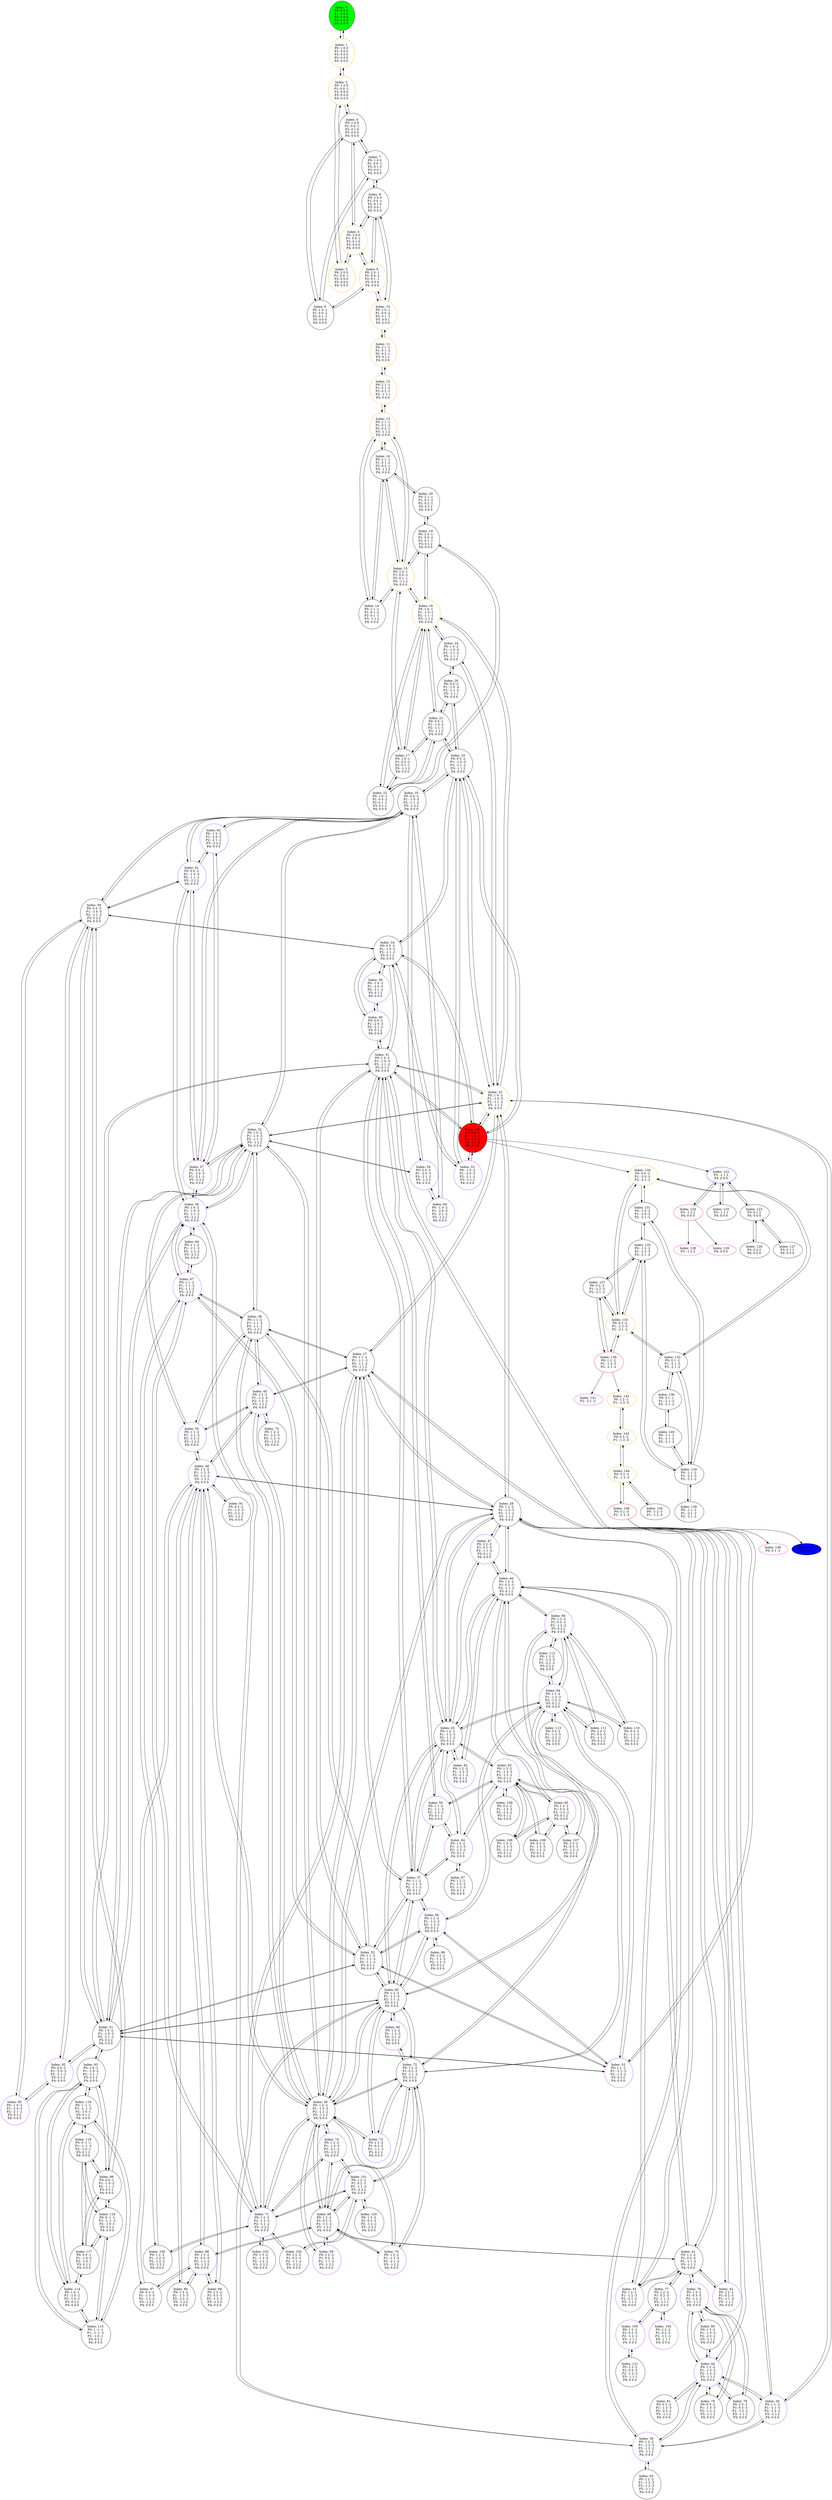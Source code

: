 digraph G {
color = "black"
0[label = "Index: 0 
P0: 0 0 0 
P1: 0 0 0 
P2: 0 0 0 
P3: 0 0 0 
P4: 0 0 0 
", style="filled", fillcolor = "green"]
1[label = "Index: 1 
P0: 1 0 0 
P1: 0 0 0 
P2: 0 0 0 
P3: 0 0 0 
P4: 0 0 0 
", color = "orange"]
2[label = "Index: 2 
P0: 1 0 0 
P1: 0 0 -1 
P2: 0 0 0 
P3: 0 0 0 
P4: 0 0 0 
", color = "orange"]
3[label = "Index: 3 
P0: 2 0 0 
P1: 0 0 -1 
P2: 0 0 0 
P3: 0 0 0 
P4: 0 0 0 
", color = "orange"]
4[label = "Index: 4 
P0: 1 0 0 
P1: 0 0 -1 
P2: 0 1 0 
P3: 0 0 0 
P4: 0 0 0 
"]
5[label = "Index: 5 
P0: 2 0 0 
P1: 0 0 -1 
P2: 0 1 0 
P3: 0 0 0 
P4: 0 0 0 
", color = "orange"]
6[label = "Index: 6 
P0: 1 0 -1 
P1: 0 0 -2 
P2: 0 1 -1 
P3: 0 0 0 
P4: 0 0 0 
"]
7[label = "Index: 7 
P0: 1 0 0 
P1: 0 0 -1 
P2: 0 1 0 
P3: 0 0 1 
P4: 0 0 0 
"]
8[label = "Index: 8 
P0: 2 0 -1 
P1: 0 0 -2 
P2: 0 1 -1 
P3: 0 0 0 
P4: 0 0 0 
", color = "orange"]
9[label = "Index: 9 
P0: 2 0 0 
P1: 0 0 -1 
P2: 0 1 0 
P3: 0 0 1 
P4: 0 0 0 
"]
10[label = "Index: 10 
P0: 2 0 -1 
P1: 0 0 -2 
P2: 0 1 -1 
P3: 0 0 1 
P4: 0 0 0 
", color = "orange"]
11[label = "Index: 11 
P0: 2 1 -1 
P1: 0 1 -2 
P2: 0 2 -1 
P3: 0 1 1 
P4: 0 0 0 
", color = "orange"]
12[label = "Index: 12 
P0: 2 1 -1 
P1: 0 1 -2 
P2: 0 2 -1 
P3: -1 1 1 
P4: 0 0 0 
", color = "orange"]
13[label = "Index: 13 
P0: 2 1 -1 
P1: 0 1 -2 
P2: 0 2 -1 
P3: -1 1 2 
P4: 0 0 0 
", color = "orange"]
14[label = "Index: 14 
P0: 2 1 -1 
P1: 0 1 -2 
P2: 0 1 -1 
P3: -1 1 2 
P4: 0 0 0 
"]
15[label = "Index: 15 
P0: 2 0 -1 
P1: 0 0 -2 
P2: 0 1 -1 
P3: -1 1 2 
P4: 0 0 0 
", color = "orange"]
16[label = "Index: 16 
P0: 2 1 -1 
P1: 0 1 -2 
P2: 0 2 -1 
P3: -1 2 2 
P4: 0 0 0 
"]
17[label = "Index: 17 
P0: 1 0 -1 
P1: 0 0 -2 
P2: 0 1 -1 
P3: -1 1 2 
P4: 0 0 0 
"]
18[label = "Index: 18 
P0: 1 0 -1 
P1: -1 0 -2 
P2: -1 1 -1 
P3: -1 1 2 
P4: 0 0 0 
", color = "orange"]
19[label = "Index: 19 
P0: 2 0 -1 
P1: 0 0 -2 
P2: 0 1 -1 
P3: 0 1 2 
P4: 0 0 0 
"]
20[label = "Index: 20 
P0: 2 1 -1 
P1: 0 1 -2 
P2: 0 2 -1 
P3: 0 2 2 
P4: 0 0 0 
"]
21[label = "Index: 21 
P0: 0 0 -1 
P1: -1 0 -2 
P2: -1 1 -1 
P3: -1 1 2 
P4: 0 0 0 
"]
22[label = "Index: 22 
P0: 1 0 -1 
P1: 0 0 -2 
P2: 0 1 -1 
P3: 0 1 2 
P4: 0 0 0 
"]
23[label = "Index: 23 
P0: 1 0 -2 
P1: -1 0 -3 
P2: -1 1 -2 
P3: -1 1 2 
P4: 0 0 0 
", color = "orange"]
24[label = "Index: 24 
P0: 1 0 -2 
P1: -1 0 -3 
P2: -1 1 -2 
P3: -1 1 1 
P4: 0 0 0 
"]
25[label = "Index: 25 
P0: 0 0 -2 
P1: -1 0 -3 
P2: -1 1 -2 
P3: -1 1 2 
P4: 0 0 0 
"]
26[label = "Index: 26 
P0: 0 0 -2 
P1: -1 0 -3 
P2: -1 1 -2 
P3: -1 1 1 
P4: 0 0 0 
"]
27[label = "Index: 27 
P0: 1 1 -2 
P1: -1 1 -3 
P2: -1 1 -2 
P3: -1 1 2 
P4: 0 0 0 
"]
28[label = "Index: 28 
P0: 1 2 -2 
P1: -1 2 -3 
P2: -1 1 -2 
P3: -1 1 2 
P4: 0 0 0 
"]
29[label = "Index: 29 
P0: 0 0 -2 
P1: -2 0 -3 
P2: -2 1 -2 
P3: -1 1 2 
P4: 0 0 0 
", style="filled", fillcolor = "red"]
30[label = "Index: 30 
P0: 1 1 -2 
P1: -1 1 -3 
P2: -1 2 -2 
P3: -1 1 2 
P4: 0 0 0 
", color = "purple"]
31[label = "Index: 31 
P0: 1 0 -2 
P1: -1 0 -3 
P2: -1 1 -2 
P3: 0 1 2 
P4: 0 0 0 
"]
32[label = "Index: 32 
P0: 1 0 -2 
P1: -1 0 -3 
P2: -1 1 -2 
P3: -1 2 2 
P4: 0 0 0 
"]
33[label = "Index: 33 
P0: -1 0 -2 
P1: -2 0 -3 
P2: -2 1 -2 
P3: -1 1 2 
P4: 0 0 0 
", color = "purple"]
34[label = "Index: 34 
P0: 0 0 -2 
P1: -1 0 -3 
P2: -1 1 -2 
P3: 0 1 2 
P4: 0 0 0 
"]
35[label = "Index: 35 
P0: 0 0 -2 
P1: -1 0 -3 
P2: -1 1 -2 
P3: -1 2 2 
P4: 0 0 0 
"]
36[label = "Index: 36 
P0: 1 2 -2 
P1: -1 2 -3 
P2: -1 2 -2 
P3: -1 1 2 
P4: 0 0 0 
", color = "purple"]
37[label = "Index: 37 
P0: 1 1 -2 
P1: -1 1 -3 
P2: -1 1 -2 
P3: 0 1 2 
P4: 0 0 0 
"]
38[label = "Index: 38 
P0: 1 1 -2 
P1: -1 1 -3 
P2: -1 1 -2 
P3: -1 2 2 
P4: 0 0 0 
"]
39[label = "Index: 39 
P0: 1 2 -2 
P1: -1 2 -3 
P2: -1 1 -2 
P3: -1 2 2 
P4: 0 0 0 
"]
40[label = "Index: 40 
P0: 1 2 -2 
P1: -1 2 -3 
P2: -1 2 -2 
P3: -1 2 2 
P4: 0 0 0 
", color = "purple"]
41[label = "Index: 41 
P0: 1 2 -2 
P1: 0 2 -3 
P2: -1 1 -2 
P3: -1 1 2 
P4: 0 0 0 
"]
42[label = "Index: 42 
P0: 2 2 -2 
P1: 0 2 -3 
P2: -1 1 -2 
P3: -1 1 2 
P4: 0 0 0 
", color = "purple"]
43[label = "Index: 43 
P0: 1 2 -2 
P1: -1 2 -3 
P2: -2 1 -2 
P3: -1 1 2 
P4: 0 0 0 
", color = "purple"]
44[label = "Index: 44 
P0: 1 3 -2 
P1: -1 3 -3 
P2: -1 2 -2 
P3: -1 1 2 
P4: 0 0 0 
", color = "purple"]
45[label = "Index: 45 
P0: 1 2 -2 
P1: -1 2 -3 
P2: -1 1 -2 
P3: 0 1 2 
P4: 0 0 0 
"]
46[label = "Index: 46 
P0: 1 2 -2 
P1: 0 2 -3 
P2: -1 1 -2 
P3: 0 1 2 
P4: 0 0 0 
"]
47[label = "Index: 47 
P0: 2 2 -2 
P1: 0 2 -3 
P2: -1 1 -2 
P3: 0 1 2 
P4: 0 0 0 
", color = "purple"]
48[label = "Index: 48 
P0: 1 3 -2 
P1: -1 3 -3 
P2: -1 2 -2 
P3: -1 2 2 
P4: 0 0 0 
", color = "purple"]
49[label = "Index: 49 
P0: 0 0 -2 
P1: -2 0 -3 
P2: -2 1 -2 
P3: 0 1 2 
P4: 0 0 0 
", color = "purple"]
50[label = "Index: 50 
P0: 1 1 -2 
P1: -1 1 -3 
P2: -1 2 -2 
P3: 0 1 2 
P4: 0 0 0 
", color = "purple"]
51[label = "Index: 51 
P0: 1 0 -2 
P1: -1 0 -3 
P2: -1 1 -2 
P3: 0 2 2 
P4: 0 0 0 
"]
52[label = "Index: 52 
P0: 1 1 -2 
P1: -1 1 -3 
P2: -1 1 -2 
P3: 0 2 2 
P4: 0 0 0 
"]
53[label = "Index: 53 
P0: 1 1 -2 
P1: -1 1 -3 
P2: -1 2 -2 
P3: 0 2 2 
P4: 0 0 0 
", color = "purple"]
54[label = "Index: 54 
P0: 0 0 -2 
P1: -2 0 -3 
P2: -2 1 -2 
P3: -1 2 2 
P4: 0 0 0 
", color = "purple"]
55[label = "Index: 55 
P0: 1 1 -2 
P1: -1 1 -3 
P2: -1 2 -2 
P3: -1 2 2 
P4: 0 0 0 
", color = "purple"]
56[label = "Index: 56 
P0: 1 0 -2 
P1: -1 0 -3 
P2: -1 1 -2 
P3: -2 2 2 
P4: 0 0 0 
", color = "purple"]
57[label = "Index: 57 
P0: 0 0 -2 
P1: -2 0 -3 
P2: -2 1 -2 
P3: -2 2 2 
P4: 0 0 0 
", color = "purple"]
58[label = "Index: 58 
P0: -1 0 -2 
P1: -2 0 -3 
P2: -2 1 -2 
P3: 0 1 2 
P4: 0 0 0 
", color = "purple"]
59[label = "Index: 59 
P0: 0 0 -2 
P1: -1 0 -3 
P2: -1 1 -2 
P3: 0 2 2 
P4: 0 0 0 
"]
60[label = "Index: 60 
P0: -1 0 -2 
P1: -2 0 -3 
P2: -2 1 -2 
P3: -1 2 2 
P4: 0 0 0 
", color = "purple"]
61[label = "Index: 61 
P0: 0 0 -2 
P1: -1 0 -3 
P2: -1 1 -2 
P3: -2 2 2 
P4: 0 0 0 
", color = "purple"]
62[label = "Index: 62 
P0: -1 0 -2 
P1: -2 0 -3 
P2: -2 1 -2 
P3: -2 2 2 
P4: 0 0 0 
", color = "purple"]
63[label = "Index: 63 
P0: 1 2 -2 
P1: -1 2 -3 
P2: -1 2 -3 
P3: -1 1 2 
P4: 0 0 0 
"]
64[label = "Index: 64 
P0: 1 2 -2 
P1: -1 2 -3 
P2: -1 2 -2 
P3: 0 1 2 
P4: 0 0 0 
", color = "purple"]
65[label = "Index: 65 
P0: 1 2 -2 
P1: -1 2 -3 
P2: -1 1 -2 
P3: 0 2 2 
P4: 0 0 0 
"]
66[label = "Index: 66 
P0: 1 2 -2 
P1: -1 2 -3 
P2: -1 2 -2 
P3: 0 2 2 
P4: 0 0 0 
", color = "purple"]
67[label = "Index: 67 
P0: 1 1 -2 
P1: -1 1 -3 
P2: -1 1 -2 
P3: -2 2 2 
P4: 0 0 0 
", color = "purple"]
68[label = "Index: 68 
P0: 1 2 -2 
P1: 0 2 -3 
P2: -1 1 -2 
P3: -1 2 2 
P4: 0 0 0 
"]
69[label = "Index: 69 
P0: 2 2 -2 
P1: 0 2 -3 
P2: -1 1 -2 
P3: -1 2 2 
P4: 0 0 0 
", color = "purple"]
70[label = "Index: 70 
P0: 1 2 -2 
P1: -1 2 -3 
P2: -2 1 -2 
P3: -1 2 2 
P4: 0 0 0 
", color = "purple"]
71[label = "Index: 71 
P0: 1 2 -2 
P1: -1 2 -3 
P2: -1 1 -2 
P3: -2 2 2 
P4: 0 0 0 
", color = "purple"]
72[label = "Index: 72 
P0: 1 2 -2 
P1: 0 2 -3 
P2: -1 1 -2 
P3: 0 2 2 
P4: 0 0 0 
"]
73[label = "Index: 73 
P0: 2 2 -2 
P1: 0 2 -3 
P2: -1 1 -2 
P3: 0 2 2 
P4: 0 0 0 
", color = "purple"]
74[label = "Index: 74 
P0: 1 2 -2 
P1: -1 2 -3 
P2: -2 1 -2 
P3: -2 2 2 
P4: 0 0 0 
", color = "purple"]
75[label = "Index: 75 
P0: 1 2 -2 
P1: -1 2 -3 
P2: -1 2 -3 
P3: -1 2 2 
P4: 0 0 0 
"]
76[label = "Index: 76 
P0: 1 3 -2 
P1: 0 3 -3 
P2: -1 2 -2 
P3: -1 1 2 
P4: 0 0 0 
", color = "purple"]
77[label = "Index: 77 
P0: 1 2 -2 
P1: 0 2 -3 
P2: -1 1 -2 
P3: -1 1 1 
P4: 0 0 0 
"]
78[label = "Index: 78 
P0: 0 3 -2 
P1: -1 3 -3 
P2: -1 2 -2 
P3: -1 1 2 
P4: 0 0 0 
"]
79[label = "Index: 79 
P0: 2 3 -2 
P1: 0 3 -3 
P2: -1 2 -2 
P3: -1 1 2 
P4: 0 0 0 
"]
80[label = "Index: 80 
P0: 1 3 -2 
P1: -1 3 -3 
P2: -2 2 -2 
P3: -1 1 2 
P4: 0 0 0 
"]
81[label = "Index: 81 
P0: 0 3 -2 
P1: -1 3 -3 
P2: -2 2 -2 
P3: -1 1 2 
P4: 0 0 0 
"]
82[label = "Index: 82 
P0: 1 2 -2 
P1: -1 2 -3 
P2: -2 1 -2 
P3: 0 1 2 
P4: 0 0 0 
", color = "purple"]
83[label = "Index: 83 
P0: 1 3 -2 
P1: -1 3 -3 
P2: -1 2 -2 
P3: 0 1 2 
P4: 0 0 0 
", color = "purple"]
84[label = "Index: 84 
P0: 1 3 -2 
P1: -1 3 -3 
P2: -1 2 -2 
P3: 0 2 2 
P4: 0 0 0 
", color = "purple"]
85[label = "Index: 85 
P0: 1 3 -2 
P1: 0 3 -3 
P2: -1 2 -2 
P3: 0 1 2 
P4: 0 0 0 
", color = "purple"]
86[label = "Index: 86 
P0: 1 3 -2 
P1: 0 3 -3 
P2: -1 2 -2 
P3: 0 2 2 
P4: 0 0 0 
", color = "purple"]
87[label = "Index: 87 
P0: 0 3 -2 
P1: -1 3 -3 
P2: -1 2 -2 
P3: -1 2 2 
P4: 0 0 0 
"]
88[label = "Index: 88 
P0: 1 3 -2 
P1: 0 3 -3 
P2: -1 2 -2 
P3: -1 2 2 
P4: 0 0 0 
", color = "purple"]
89[label = "Index: 89 
P0: 2 3 -2 
P1: 0 3 -3 
P2: -1 2 -2 
P3: -1 2 2 
P4: 0 0 0 
"]
90[label = "Index: 90 
P0: 1 3 -2 
P1: -1 3 -3 
P2: -2 2 -2 
P3: -1 2 2 
P4: 0 0 0 
"]
91[label = "Index: 91 
P0: 0 3 -2 
P1: -1 3 -3 
P2: -2 2 -2 
P3: -1 2 2 
P4: 0 0 0 
"]
92[label = "Index: 92 
P0: 0 0 -2 
P1: -2 0 -3 
P2: -2 1 -2 
P3: 0 2 2 
P4: 0 0 0 
", color = "purple"]
93[label = "Index: 93 
P0: 1 0 -1 
P1: -1 0 -2 
P2: -1 1 -1 
P3: 0 2 2 
P4: 0 0 0 
"]
94[label = "Index: 94 
P0: 1 1 -2 
P1: -1 1 -3 
P2: -1 2 -2 
P3: -2 2 2 
P4: 0 0 0 
"]
95[label = "Index: 95 
P0: -1 0 -2 
P1: -2 0 -3 
P2: -2 1 -2 
P3: 0 2 2 
P4: 0 0 0 
", color = "purple"]
96[label = "Index: 96 
P0: 0 0 -1 
P1: -1 0 -2 
P2: -1 1 -1 
P3: 0 2 2 
P4: 0 0 0 
"]
97[label = "Index: 97 
P0: 1 2 -2 
P1: -1 2 -3 
P2: -1 2 -3 
P3: 0 1 2 
P4: 0 0 0 
"]
98[label = "Index: 98 
P0: 1 2 -2 
P1: -1 2 -3 
P2: -2 1 -2 
P3: 0 2 2 
P4: 0 0 0 
", color = "purple"]
99[label = "Index: 99 
P0: 1 2 -2 
P1: -1 2 -3 
P2: -1 2 -3 
P3: 0 2 2 
P4: 0 0 0 
"]
100[label = "Index: 100 
P0: 1 2 -2 
P1: -1 2 -3 
P2: -1 2 -2 
P3: -2 2 2 
P4: 0 0 0 
"]
101[label = "Index: 101 
P0: 1 2 -2 
P1: 0 2 -3 
P2: -1 1 -2 
P3: -2 2 2 
P4: 0 0 0 
", color = "purple"]
102[label = "Index: 102 
P0: 2 2 -2 
P1: 0 2 -3 
P2: -1 1 -2 
P3: -2 2 2 
P4: 0 0 0 
"]
103[label = "Index: 103 
P0: 1 3 -2 
P1: -1 3 -3 
P2: -1 2 -2 
P3: -2 2 2 
P4: 0 0 0 
"]
104[label = "Index: 104 
P0: 2 2 -2 
P1: 0 2 -3 
P2: -1 1 -2 
P3: -1 1 1 
P4: 0 0 0 
", color = "purple"]
105[label = "Index: 105 
P0: 1 3 -2 
P1: 0 3 -3 
P2: -1 2 -2 
P3: -1 1 1 
P4: 0 0 0 
", color = "purple"]
106[label = "Index: 106 
P0: 0 3 -2 
P1: -1 3 -3 
P2: -1 2 -2 
P3: 0 1 2 
P4: 0 0 0 
"]
107[label = "Index: 107 
P0: 2 3 -2 
P1: 0 3 -3 
P2: -1 2 -2 
P3: 0 1 2 
P4: 0 0 0 
"]
108[label = "Index: 108 
P0: 1 3 -2 
P1: -1 3 -3 
P2: -2 2 -2 
P3: 0 1 2 
P4: 0 0 0 
"]
109[label = "Index: 109 
P0: 0 3 -2 
P1: -1 3 -3 
P2: -2 2 -2 
P3: 0 1 2 
P4: 0 0 0 
"]
110[label = "Index: 110 
P0: 0 3 -2 
P1: -1 3 -3 
P2: -1 2 -2 
P3: 0 2 2 
P4: 0 0 0 
"]
111[label = "Index: 111 
P0: 2 3 -2 
P1: 0 3 -3 
P2: -1 2 -2 
P3: 0 2 2 
P4: 0 0 0 
"]
112[label = "Index: 112 
P0: 1 3 -2 
P1: -1 3 -3 
P2: -2 2 -2 
P3: 0 2 2 
P4: 0 0 0 
"]
113[label = "Index: 113 
P0: 0 3 -2 
P1: -1 3 -3 
P2: -2 2 -2 
P3: 0 2 2 
P4: 0 0 0 
"]
114[label = "Index: 114 
P0: 1 0 -1 
P1: -1 0 -2 
P2: -1 0 -1 
P3: 0 2 2 
P4: 0 0 0 
"]
115[label = "Index: 115 
P0: 1 -1 -1 
P1: -1 -1 -2 
P2: -1 0 -1 
P3: 0 2 2 
P4: 0 0 0 
"]
116[label = "Index: 116 
P0: 1 -1 -1 
P1: -1 -1 -2 
P2: -1 0 -1 
P3: 0 1 2 
P4: 0 0 0 
"]
117[label = "Index: 117 
P0: 0 0 -1 
P1: -1 0 -2 
P2: -1 0 -1 
P3: 0 2 2 
P4: 0 0 0 
"]
118[label = "Index: 118 
P0: 0 -1 -1 
P1: -1 -1 -2 
P2: -1 0 -1 
P3: 0 2 2 
P4: 0 0 0 
"]
119[label = "Index: 119 
P0: 0 -1 -1 
P1: -1 -1 -2 
P2: -1 0 -1 
P3: 0 1 2 
P4: 0 0 0 
"]
120[label = "Index: 120 
P0: 1 3 -2 
P1: 0 3 -3 
P2: -1 2 -2 
P3: -2 2 2 
P4: 0 0 0 
"]
121[label = "Index: 121 
P0: 2 3 -2 
P1: 0 3 -3 
P2: -1 2 -2 
P3: -1 1 1 
P4: 0 0 0 
"]
122[label = "Index: 122 
P3: -1 1 2 
P4: 0 0 0 
", color = "blue"]
123[label = "Index: 123 
P3: 0 1 2 
P4: 0 0 0 
"]
124[label = "Index: 124 
P3: -1 2 2 
P4: 0 0 0 
", color = "red"]
125[label = "Index: 125 
P3: -1 1 1 
P4: 0 0 0 
"]
126[label = "Index: 126 
P3: 0 2 2 
P4: 0 0 0 
"]
127[label = "Index: 127 
P3: 0 1 1 
P4: 0 0 0 
"]
128[label = "Index: 128 
P3: -1 2 2 
", color = "fuchsia"]
129[label = "Index: 129 
P4: 0 0 0 
", color = "fuchsia"]
130[label = "Index: 130 
P0: 0 0 -2 
P1: -2 0 -3 
P2: -2 1 -2 
", color = "orange"]
131[label = "Index: 131 
P0: -1 0 -2 
P1: -2 0 -3 
P2: -2 1 -2 
"]
132[label = "Index: 132 
P0: 0 1 -2 
P1: -2 1 -3 
P2: -2 1 -2 
"]
133[label = "Index: 133 
P0: 0 2 -2 
P1: -2 2 -3 
P2: -2 1 -2 
", color = "orange"]
134[label = "Index: 134 
P0: -1 1 -2 
P1: -2 1 -3 
P2: -2 1 -2 
"]
135[label = "Index: 135 
P0: -1 2 -2 
P1: -2 2 -3 
P2: -2 1 -2 
"]
136[label = "Index: 136 
P0: 0 1 -1 
P1: -2 1 -2 
P2: -2 1 -2 
"]
137[label = "Index: 137 
P0: 0 2 -2 
P1: -1 2 -3 
P2: -2 1 -2 
"]
138[label = "Index: 138 
P0: 1 2 -2 
P1: -1 2 -3 
P2: -2 1 -2 
", color = "red"]
139[label = "Index: 139 
P0: -1 1 -2 
P1: -2 1 -2 
P2: -2 1 -2 
"]
140[label = "Index: 140 
P0: -1 1 -1 
P1: -2 1 -2 
P2: -2 1 -2 
"]
141[label = "Index: 141 
P2: -2 1 -2 
", color = "fuchsia"]
142[label = "Index: 142 
P0: 1 2 -2 
P1: -1 2 -3 
", color = "orange"]
143[label = "Index: 143 
P0: 0 2 -2 
P1: -1 2 -3 
", color = "orange"]
144[label = "Index: 144 
P0: 0 2 -3 
P1: -1 2 -3 
", color = "orange"]
145[label = "Index: 145 
P0: -1 2 -3 
P1: -1 2 -3 
"]
146[label = "Index: 146 
P0: 0 1 -3 
P1: -1 2 -3 
", color = "red"]
147[label = "Index: 147 
P1: -1 2 -3 
", style="filled", fillcolor = "blue"]
148[label = "Index: 148 
P0: 0 1 -3 
", color = "fuchsia"]
0 -> 1

1 -> 0
1 -> 2

2 -> 1
2 -> 3
2 -> 4

3 -> 2
3 -> 5

4 -> 2
4 -> 5
4 -> 6
4 -> 7

5 -> 3
5 -> 4
5 -> 8
5 -> 9

6 -> 4
6 -> 8
6 -> 7

7 -> 4
7 -> 6
7 -> 9

8 -> 5
8 -> 6
8 -> 10
8 -> 9

9 -> 5
9 -> 7
9 -> 8
9 -> 10

10 -> 8
10 -> 9
10 -> 11

11 -> 10
11 -> 12

12 -> 11
12 -> 13

13 -> 12
13 -> 14
13 -> 15
13 -> 16

14 -> 13
14 -> 15
14 -> 16

15 -> 13
15 -> 14
15 -> 17
15 -> 18
15 -> 19
15 -> 16

16 -> 13
16 -> 14
16 -> 15
16 -> 20

17 -> 15
17 -> 18
17 -> 21
17 -> 22

18 -> 15
18 -> 17
18 -> 21
18 -> 23
18 -> 22
18 -> 19
18 -> 24

19 -> 15
19 -> 18
19 -> 22
19 -> 20

20 -> 16
20 -> 19

21 -> 17
21 -> 18
21 -> 25
21 -> 22
21 -> 26

22 -> 17
22 -> 18
22 -> 19
22 -> 21

23 -> 18
23 -> 25
23 -> 27
23 -> 28
23 -> 29
23 -> 30
23 -> 31
23 -> 32
23 -> 24

24 -> 18
24 -> 23
24 -> 26

25 -> 21
25 -> 23
25 -> 29
25 -> 33
25 -> 34
25 -> 35
25 -> 26

26 -> 21
26 -> 24
26 -> 25

27 -> 23
27 -> 28
27 -> 30
27 -> 36
27 -> 37
27 -> 38
27 -> 39
27 -> 40

28 -> 23
28 -> 27
28 -> 41
28 -> 42
28 -> 43
28 -> 36
28 -> 44
28 -> 45
28 -> 39
28 -> 46
28 -> 47
28 -> 48

29 -> 23
29 -> 25
29 -> 33
29 -> 31
29 -> 34
29 -> 122
29 -> 130

30 -> 23
30 -> 27
30 -> 36
30 -> 44

31 -> 23
31 -> 34
31 -> 37
31 -> 45
31 -> 49
31 -> 50
31 -> 51
31 -> 52
31 -> 29
31 -> 53

32 -> 23
32 -> 35
32 -> 38
32 -> 39
32 -> 54
32 -> 55
32 -> 56
32 -> 51
32 -> 57

33 -> 25
33 -> 29
33 -> 34

34 -> 25
34 -> 31
34 -> 49
34 -> 58
34 -> 59
34 -> 29
34 -> 33

35 -> 25
35 -> 32
35 -> 54
35 -> 60
35 -> 61
35 -> 59
35 -> 57
35 -> 62

36 -> 27
36 -> 28
36 -> 30
36 -> 44
36 -> 63

37 -> 27
37 -> 31
37 -> 45
37 -> 50
37 -> 64
37 -> 52
37 -> 65
37 -> 66

38 -> 27
38 -> 32
38 -> 39
38 -> 55
38 -> 40
38 -> 67
38 -> 52

39 -> 27
39 -> 28
39 -> 32
39 -> 38
39 -> 68
39 -> 69
39 -> 70
39 -> 40
39 -> 48
39 -> 71
39 -> 65
39 -> 72
39 -> 73
39 -> 74

40 -> 27
40 -> 38
40 -> 39
40 -> 55
40 -> 48
40 -> 75

41 -> 28
41 -> 42
41 -> 43
41 -> 76
41 -> 46
41 -> 68
41 -> 77

42 -> 28
42 -> 41

43 -> 28
43 -> 41
43 -> 46

44 -> 28
44 -> 30
44 -> 36
44 -> 78
44 -> 76
44 -> 79
44 -> 80
44 -> 81

45 -> 28
45 -> 31
45 -> 37
45 -> 46
45 -> 47
45 -> 82
45 -> 64
45 -> 83
45 -> 65
45 -> 84

46 -> 28
46 -> 41
46 -> 45
46 -> 47
46 -> 82
46 -> 85
46 -> 72
46 -> 43
46 -> 86

47 -> 28
47 -> 45
47 -> 46

48 -> 28
48 -> 39
48 -> 40
48 -> 87
48 -> 88
48 -> 89
48 -> 55
48 -> 90
48 -> 91

49 -> 31
49 -> 34
49 -> 58

50 -> 31
50 -> 37
50 -> 64
50 -> 83

51 -> 31
51 -> 32
51 -> 59
51 -> 52
51 -> 65
51 -> 92
51 -> 53
51 -> 93
51 -> 56

52 -> 31
52 -> 37
52 -> 38
52 -> 51
52 -> 65
52 -> 53
52 -> 66
52 -> 67

53 -> 31
53 -> 51
53 -> 52
53 -> 66
53 -> 84

54 -> 32
54 -> 35
54 -> 60

55 -> 32
55 -> 38
55 -> 40
55 -> 48

56 -> 32
56 -> 51
56 -> 61
56 -> 67
56 -> 71
56 -> 57
56 -> 94

57 -> 32
57 -> 35
57 -> 56
57 -> 62
57 -> 61

58 -> 34
58 -> 49

59 -> 34
59 -> 35
59 -> 51
59 -> 92
59 -> 95
59 -> 96
59 -> 61

60 -> 35
60 -> 54

61 -> 35
61 -> 56
61 -> 57
61 -> 59
61 -> 62

62 -> 35
62 -> 57
62 -> 61

63 -> 36

64 -> 37
64 -> 45
64 -> 50
64 -> 83
64 -> 97

65 -> 37
65 -> 39
65 -> 45
65 -> 51
65 -> 52
65 -> 72
65 -> 73
65 -> 98
65 -> 66
65 -> 84
65 -> 71

66 -> 37
66 -> 52
66 -> 53
66 -> 65
66 -> 84
66 -> 99

67 -> 38
67 -> 52
67 -> 56
67 -> 71
67 -> 94
67 -> 100

68 -> 39
68 -> 41
68 -> 69
68 -> 70
68 -> 88
68 -> 101
68 -> 72
68 -> 74

69 -> 39
69 -> 68

70 -> 39
70 -> 68
70 -> 72

71 -> 39
71 -> 56
71 -> 65
71 -> 67
71 -> 101
71 -> 102
71 -> 74
71 -> 100
71 -> 103

72 -> 39
72 -> 46
72 -> 65
72 -> 68
72 -> 73
72 -> 98
72 -> 86
72 -> 101
72 -> 70

73 -> 39
73 -> 65
73 -> 72

74 -> 39
74 -> 68
74 -> 71
74 -> 101

75 -> 40

76 -> 41
76 -> 44
76 -> 79
76 -> 78
76 -> 80

77 -> 41
77 -> 104
77 -> 105

78 -> 44
78 -> 76

79 -> 44
79 -> 76

80 -> 44
80 -> 76

81 -> 44

82 -> 45
82 -> 46

83 -> 45
83 -> 50
83 -> 64
83 -> 106
83 -> 85
83 -> 107
83 -> 108
83 -> 109

84 -> 45
84 -> 53
84 -> 65
84 -> 66
84 -> 110
84 -> 86
84 -> 111
84 -> 112
84 -> 113

85 -> 46
85 -> 83
85 -> 107
85 -> 106
85 -> 108

86 -> 46
86 -> 72
86 -> 84
86 -> 111
86 -> 110
86 -> 112

87 -> 48
87 -> 88

88 -> 48
88 -> 68
88 -> 89
88 -> 87
88 -> 90

89 -> 48
89 -> 88

90 -> 48
90 -> 88

91 -> 48

92 -> 51
92 -> 59
92 -> 95

93 -> 51
93 -> 96
93 -> 114
93 -> 115
93 -> 116

94 -> 56
94 -> 67

95 -> 59
95 -> 92

96 -> 59
96 -> 93
96 -> 117
96 -> 118
96 -> 119

97 -> 64

98 -> 65
98 -> 72

99 -> 66

100 -> 67
100 -> 71

101 -> 68
101 -> 71
101 -> 72
101 -> 102
101 -> 74
101 -> 120

102 -> 71
102 -> 101

103 -> 71

104 -> 77

105 -> 77
105 -> 121

106 -> 83
106 -> 85

107 -> 83
107 -> 85

108 -> 83
108 -> 85

109 -> 83

110 -> 84
110 -> 86

111 -> 84
111 -> 86

112 -> 84
112 -> 86

113 -> 84

114 -> 93
114 -> 117
114 -> 115
114 -> 116

115 -> 93
115 -> 114
115 -> 118
115 -> 116

116 -> 93
116 -> 114
116 -> 115
116 -> 119

117 -> 96
117 -> 114
117 -> 118
117 -> 119

118 -> 96
118 -> 115
118 -> 117
118 -> 119

119 -> 96
119 -> 116
119 -> 117
119 -> 118

120 -> 101

121 -> 105

122 -> 123
122 -> 124
122 -> 125

123 -> 122
123 -> 126
123 -> 127

124 -> 122
124 -> 129
124 -> 128

125 -> 122

126 -> 123

127 -> 123

130 -> 131
130 -> 132
130 -> 133

131 -> 130
131 -> 134
131 -> 135

132 -> 130
132 -> 134
132 -> 133
132 -> 136

133 -> 130
133 -> 132
133 -> 135
133 -> 137
133 -> 138

134 -> 131
134 -> 132
134 -> 139
134 -> 135
134 -> 140

135 -> 131
135 -> 133
135 -> 134
135 -> 137

136 -> 132
136 -> 140

137 -> 133
137 -> 135
137 -> 138

138 -> 133
138 -> 137
138 -> 141
138 -> 142

139 -> 134

140 -> 134
140 -> 136

142 -> 143

143 -> 142
143 -> 144

144 -> 143
144 -> 145
144 -> 146

145 -> 144

146 -> 144
146 -> 147
146 -> 148

}
